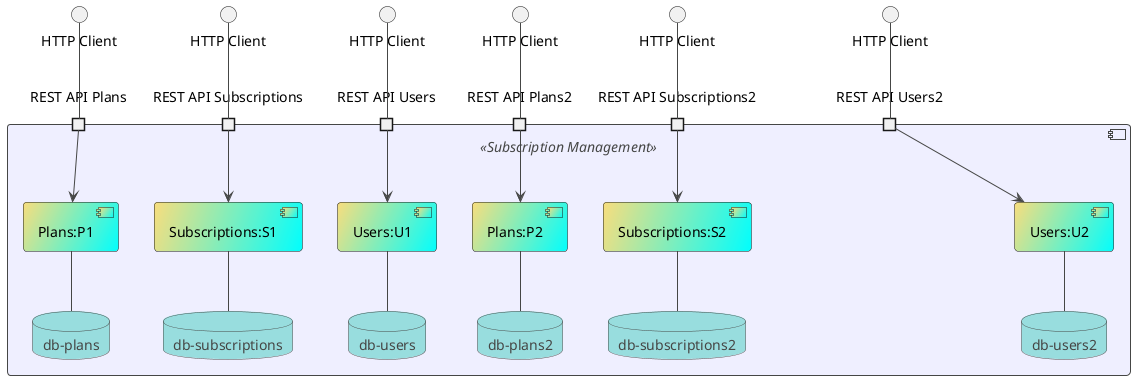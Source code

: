 @startuml
'https://plantuml.com/component-diagram
!theme toy

skinparam backgroundColor Transparent
component " " <<Subscription Management>> {
    portin "REST API Plans"  as apiP
    portin "REST API Subscriptions" as apiS
    portin "REST API Users" as apiU
        portin "REST API Plans2"  as apiP2
        portin "REST API Subscriptions2" as apiS2
        portin "REST API Users2" as apiU2

    component "Plans:P1" as plans #F8DE7E/00FFFF
    component "Subscriptions:S1" as subscriptions #F8DE7E/00FFFF
    component "Users:U1" as users #F8DE7E/00FFFF
    database "db-plans" as dbplans
    database "db-users" as dbusers
    database "db-subscriptions" as dbsub

        component "Plans:P2" as plans2 #F8DE7E/00FFFF
        component "Subscriptions:S2" as subscriptions2 #F8DE7E/00FFFF
        component "Users:U2" as users2 #F8DE7E/00FFFF
        database "db-plans2" as dbplans2
        database "db-users2" as dbusers2
        database "db-subscriptions2" as dbsub2

}


skinparam component {
    backgroundColor MOTIVATION
}

interface "HTTP Client" as HTTPa
interface "HTTP Client" as HTTPb
interface "HTTP Client" as HTTPc

interface "HTTP Client" as HTTPa2
interface "HTTP Client" as HTTPb2
interface "HTTP Client" as HTTPc2
apiP --> plans
apiS --> subscriptions
apiU --> users

HTTPa -- apiP
HTTPb -- apiS
HTTPc -- apiU

plans -- dbplans
users -- dbusers
subscriptions -- dbsub


apiP2 --> plans2
apiS2 --> subscriptions2
apiU2 --> users2

HTTPa2 -- apiP2
HTTPb2 -- apiS2
HTTPc2 -- apiU2

plans2 -- dbplans2
users2 -- dbusers2
subscriptions2 -- dbsub2
@enduml
